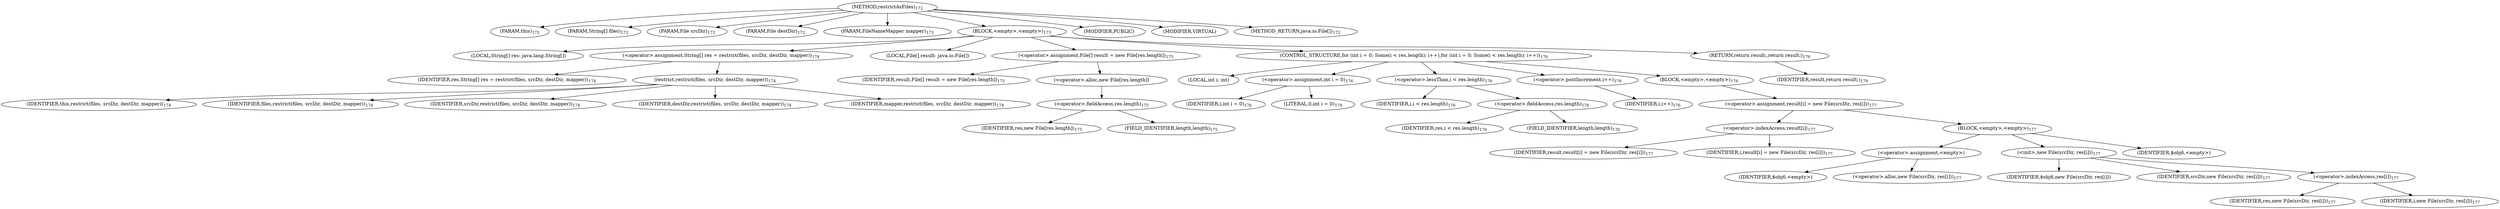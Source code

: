 digraph "restrictAsFiles" {  
"329" [label = <(METHOD,restrictAsFiles)<SUB>172</SUB>> ]
"15" [label = <(PARAM,this)<SUB>172</SUB>> ]
"330" [label = <(PARAM,String[] files)<SUB>172</SUB>> ]
"331" [label = <(PARAM,File srcDir)<SUB>172</SUB>> ]
"332" [label = <(PARAM,File destDir)<SUB>172</SUB>> ]
"333" [label = <(PARAM,FileNameMapper mapper)<SUB>173</SUB>> ]
"334" [label = <(BLOCK,&lt;empty&gt;,&lt;empty&gt;)<SUB>173</SUB>> ]
"335" [label = <(LOCAL,String[] res: java.lang.String[])> ]
"336" [label = <(&lt;operator&gt;.assignment,String[] res = restrict(files, srcDir, destDir, mapper))<SUB>174</SUB>> ]
"337" [label = <(IDENTIFIER,res,String[] res = restrict(files, srcDir, destDir, mapper))<SUB>174</SUB>> ]
"338" [label = <(restrict,restrict(files, srcDir, destDir, mapper))<SUB>174</SUB>> ]
"14" [label = <(IDENTIFIER,this,restrict(files, srcDir, destDir, mapper))<SUB>174</SUB>> ]
"339" [label = <(IDENTIFIER,files,restrict(files, srcDir, destDir, mapper))<SUB>174</SUB>> ]
"340" [label = <(IDENTIFIER,srcDir,restrict(files, srcDir, destDir, mapper))<SUB>174</SUB>> ]
"341" [label = <(IDENTIFIER,destDir,restrict(files, srcDir, destDir, mapper))<SUB>174</SUB>> ]
"342" [label = <(IDENTIFIER,mapper,restrict(files, srcDir, destDir, mapper))<SUB>174</SUB>> ]
"343" [label = <(LOCAL,File[] result: java.io.File[])> ]
"344" [label = <(&lt;operator&gt;.assignment,File[] result = new File[res.length])<SUB>175</SUB>> ]
"345" [label = <(IDENTIFIER,result,File[] result = new File[res.length])<SUB>175</SUB>> ]
"346" [label = <(&lt;operator&gt;.alloc,new File[res.length])> ]
"347" [label = <(&lt;operator&gt;.fieldAccess,res.length)<SUB>175</SUB>> ]
"348" [label = <(IDENTIFIER,res,new File[res.length])<SUB>175</SUB>> ]
"349" [label = <(FIELD_IDENTIFIER,length,length)<SUB>175</SUB>> ]
"350" [label = <(CONTROL_STRUCTURE,for (int i = 0; Some(i &lt; res.length); i++),for (int i = 0; Some(i &lt; res.length); i++))<SUB>176</SUB>> ]
"351" [label = <(LOCAL,int i: int)> ]
"352" [label = <(&lt;operator&gt;.assignment,int i = 0)<SUB>176</SUB>> ]
"353" [label = <(IDENTIFIER,i,int i = 0)<SUB>176</SUB>> ]
"354" [label = <(LITERAL,0,int i = 0)<SUB>176</SUB>> ]
"355" [label = <(&lt;operator&gt;.lessThan,i &lt; res.length)<SUB>176</SUB>> ]
"356" [label = <(IDENTIFIER,i,i &lt; res.length)<SUB>176</SUB>> ]
"357" [label = <(&lt;operator&gt;.fieldAccess,res.length)<SUB>176</SUB>> ]
"358" [label = <(IDENTIFIER,res,i &lt; res.length)<SUB>176</SUB>> ]
"359" [label = <(FIELD_IDENTIFIER,length,length)<SUB>176</SUB>> ]
"360" [label = <(&lt;operator&gt;.postIncrement,i++)<SUB>176</SUB>> ]
"361" [label = <(IDENTIFIER,i,i++)<SUB>176</SUB>> ]
"362" [label = <(BLOCK,&lt;empty&gt;,&lt;empty&gt;)<SUB>176</SUB>> ]
"363" [label = <(&lt;operator&gt;.assignment,result[i] = new File(srcDir, res[i]))<SUB>177</SUB>> ]
"364" [label = <(&lt;operator&gt;.indexAccess,result[i])<SUB>177</SUB>> ]
"365" [label = <(IDENTIFIER,result,result[i] = new File(srcDir, res[i]))<SUB>177</SUB>> ]
"366" [label = <(IDENTIFIER,i,result[i] = new File(srcDir, res[i]))<SUB>177</SUB>> ]
"367" [label = <(BLOCK,&lt;empty&gt;,&lt;empty&gt;)<SUB>177</SUB>> ]
"368" [label = <(&lt;operator&gt;.assignment,&lt;empty&gt;)> ]
"369" [label = <(IDENTIFIER,$obj6,&lt;empty&gt;)> ]
"370" [label = <(&lt;operator&gt;.alloc,new File(srcDir, res[i]))<SUB>177</SUB>> ]
"371" [label = <(&lt;init&gt;,new File(srcDir, res[i]))<SUB>177</SUB>> ]
"372" [label = <(IDENTIFIER,$obj6,new File(srcDir, res[i]))> ]
"373" [label = <(IDENTIFIER,srcDir,new File(srcDir, res[i]))<SUB>177</SUB>> ]
"374" [label = <(&lt;operator&gt;.indexAccess,res[i])<SUB>177</SUB>> ]
"375" [label = <(IDENTIFIER,res,new File(srcDir, res[i]))<SUB>177</SUB>> ]
"376" [label = <(IDENTIFIER,i,new File(srcDir, res[i]))<SUB>177</SUB>> ]
"377" [label = <(IDENTIFIER,$obj6,&lt;empty&gt;)> ]
"378" [label = <(RETURN,return result;,return result;)<SUB>179</SUB>> ]
"379" [label = <(IDENTIFIER,result,return result;)<SUB>179</SUB>> ]
"380" [label = <(MODIFIER,PUBLIC)> ]
"381" [label = <(MODIFIER,VIRTUAL)> ]
"382" [label = <(METHOD_RETURN,java.io.File[])<SUB>172</SUB>> ]
  "329" -> "15" 
  "329" -> "330" 
  "329" -> "331" 
  "329" -> "332" 
  "329" -> "333" 
  "329" -> "334" 
  "329" -> "380" 
  "329" -> "381" 
  "329" -> "382" 
  "334" -> "335" 
  "334" -> "336" 
  "334" -> "343" 
  "334" -> "344" 
  "334" -> "350" 
  "334" -> "378" 
  "336" -> "337" 
  "336" -> "338" 
  "338" -> "14" 
  "338" -> "339" 
  "338" -> "340" 
  "338" -> "341" 
  "338" -> "342" 
  "344" -> "345" 
  "344" -> "346" 
  "346" -> "347" 
  "347" -> "348" 
  "347" -> "349" 
  "350" -> "351" 
  "350" -> "352" 
  "350" -> "355" 
  "350" -> "360" 
  "350" -> "362" 
  "352" -> "353" 
  "352" -> "354" 
  "355" -> "356" 
  "355" -> "357" 
  "357" -> "358" 
  "357" -> "359" 
  "360" -> "361" 
  "362" -> "363" 
  "363" -> "364" 
  "363" -> "367" 
  "364" -> "365" 
  "364" -> "366" 
  "367" -> "368" 
  "367" -> "371" 
  "367" -> "377" 
  "368" -> "369" 
  "368" -> "370" 
  "371" -> "372" 
  "371" -> "373" 
  "371" -> "374" 
  "374" -> "375" 
  "374" -> "376" 
  "378" -> "379" 
}
